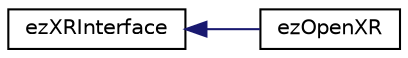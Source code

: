 digraph "Graphical Class Hierarchy"
{
 // LATEX_PDF_SIZE
  edge [fontname="Helvetica",fontsize="10",labelfontname="Helvetica",labelfontsize="10"];
  node [fontname="Helvetica",fontsize="10",shape=record];
  rankdir="LR";
  Node0 [label="ezXRInterface",height=0.2,width=0.4,color="black", fillcolor="white", style="filled",URL="$d0/d10/classez_x_r_interface.htm",tooltip="XR singleton interface. Needs to be initialized to be used for VR or AR purposes."];
  Node0 -> Node1 [dir="back",color="midnightblue",fontsize="10",style="solid",fontname="Helvetica"];
  Node1 [label="ezOpenXR",height=0.2,width=0.4,color="black", fillcolor="white", style="filled",URL="$dd/d72/classez_open_x_r.htm",tooltip=" "];
}
